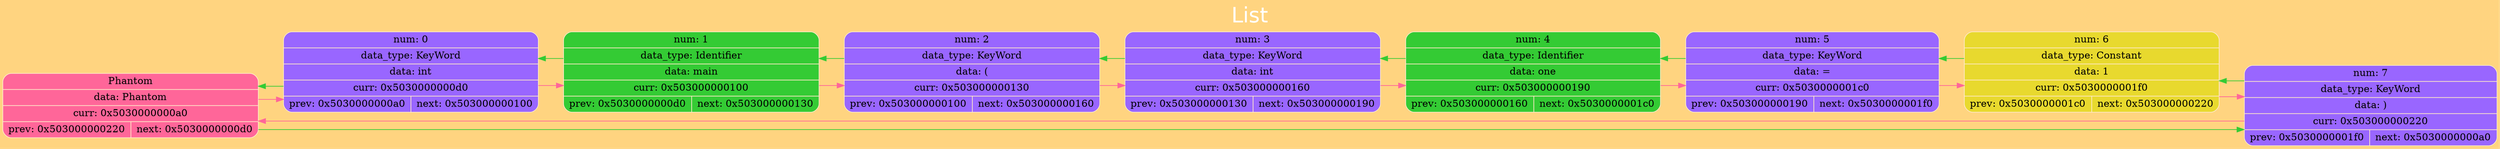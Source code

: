 digraph G
{
charset="latin1";
label="List";
 labelloc="t";
 fontsize=30
 fontname="DejaVu Sans";
 fontcolor="#FFFFFF"

rankdir=LR; splines=ortho; size="200,300"; bgcolor="#ffd480";
{ node_0x5030000000a0 [shape = record; style="rounded, filled", fillcolor="#ff6699", color="#FFE9C7", label=" { Phantom } | {data: Phantom } | { curr: 0x5030000000a0 } | { { prev: 0x503000000220 } | { next: 0x5030000000d0 } }  "] 
}
node_0x5030000000d0 [shape = record; style="rounded, filled", fillcolor="#9966FF", color="#FFE9C7", label=" { num: 0 } | { data_type: KeyWord } | {data: int } | { curr: 0x5030000000d0 } | { { prev: 0x5030000000a0 } | { next: 0x503000000100 } }  "] 
node_0x503000000100 [shape = record; style="rounded, filled", fillcolor="#34cb34", color="#FFE9C7", label=" { num: 1 } | { data_type: Identifier } | {data: main } | { curr: 0x503000000100 } | { { prev: 0x5030000000d0 } | { next: 0x503000000130 } }  "] 
node_0x503000000130 [shape = record; style="rounded, filled", fillcolor="#9966FF", color="#FFE9C7", label=" { num: 2 } | { data_type: KeyWord } | {data: &#x28; } | { curr: 0x503000000130 } | { { prev: 0x503000000100 } | { next: 0x503000000160 } }  "] 
node_0x503000000160 [shape = record; style="rounded, filled", fillcolor="#9966FF", color="#FFE9C7", label=" { num: 3 } | { data_type: KeyWord } | {data: int } | { curr: 0x503000000160 } | { { prev: 0x503000000130 } | { next: 0x503000000190 } }  "] 
node_0x503000000190 [shape = record; style="rounded, filled", fillcolor="#34cb34", color="#FFE9C7", label=" { num: 4 } | { data_type: Identifier } | {data: one } | { curr: 0x503000000190 } | { { prev: 0x503000000160 } | { next: 0x5030000001c0 } }  "] 
node_0x5030000001c0 [shape = record; style="rounded, filled", fillcolor="#9966FF", color="#FFE9C7", label=" { num: 5 } | { data_type: KeyWord } | {data: &#x3D; } | { curr: 0x5030000001c0 } | { { prev: 0x503000000190 } | { next: 0x5030000001f0 } }  "] 
node_0x5030000001f0 [shape = record; style="rounded, filled", fillcolor="#e8d92e", color="#FFE9C7", label=" { num: 6 } | { data_type: Constant } | {data: 1 } | { curr: 0x5030000001f0 } | { { prev: 0x5030000001c0 } | { next: 0x503000000220 } }  "] 
node_0x503000000220 [shape = record; style="rounded, filled", fillcolor="#9966FF", color="#FFE9C7", label=" { num: 7 } | { data_type: KeyWord } | {data: &#x29; } | { curr: 0x503000000220 } | { { prev: 0x5030000001f0 } | { next: 0x5030000000a0 } }  "] 

node_0x5030000000a0 -> node_0x5030000000d0 [color ="#ff6699"];
node_0x5030000000a0 -> node_0x503000000220 [color ="#34cb34"];
node_0x5030000000d0 -> node_0x503000000100 [color ="#ff6699"];
node_0x5030000000d0 -> node_0x5030000000a0 [color ="#34cb34"];
node_0x503000000100 -> node_0x503000000130 [color ="#ff6699"];
node_0x503000000100 -> node_0x5030000000d0 [color ="#34cb34"];
node_0x503000000130 -> node_0x503000000160 [color ="#ff6699"];
node_0x503000000130 -> node_0x503000000100 [color ="#34cb34"];
node_0x503000000160 -> node_0x503000000190 [color ="#ff6699"];
node_0x503000000160 -> node_0x503000000130 [color ="#34cb34"];
node_0x503000000190 -> node_0x5030000001c0 [color ="#ff6699"];
node_0x503000000190 -> node_0x503000000160 [color ="#34cb34"];
node_0x5030000001c0 -> node_0x5030000001f0 [color ="#ff6699"];
node_0x5030000001c0 -> node_0x503000000190 [color ="#34cb34"];
node_0x5030000001f0 -> node_0x503000000220 [color ="#ff6699"];
node_0x5030000001f0 -> node_0x5030000001c0 [color ="#34cb34"];
node_0x503000000220 -> node_0x5030000000a0 [color ="#ff6699"];
node_0x503000000220 -> node_0x5030000001f0 [color ="#34cb34"];

}
